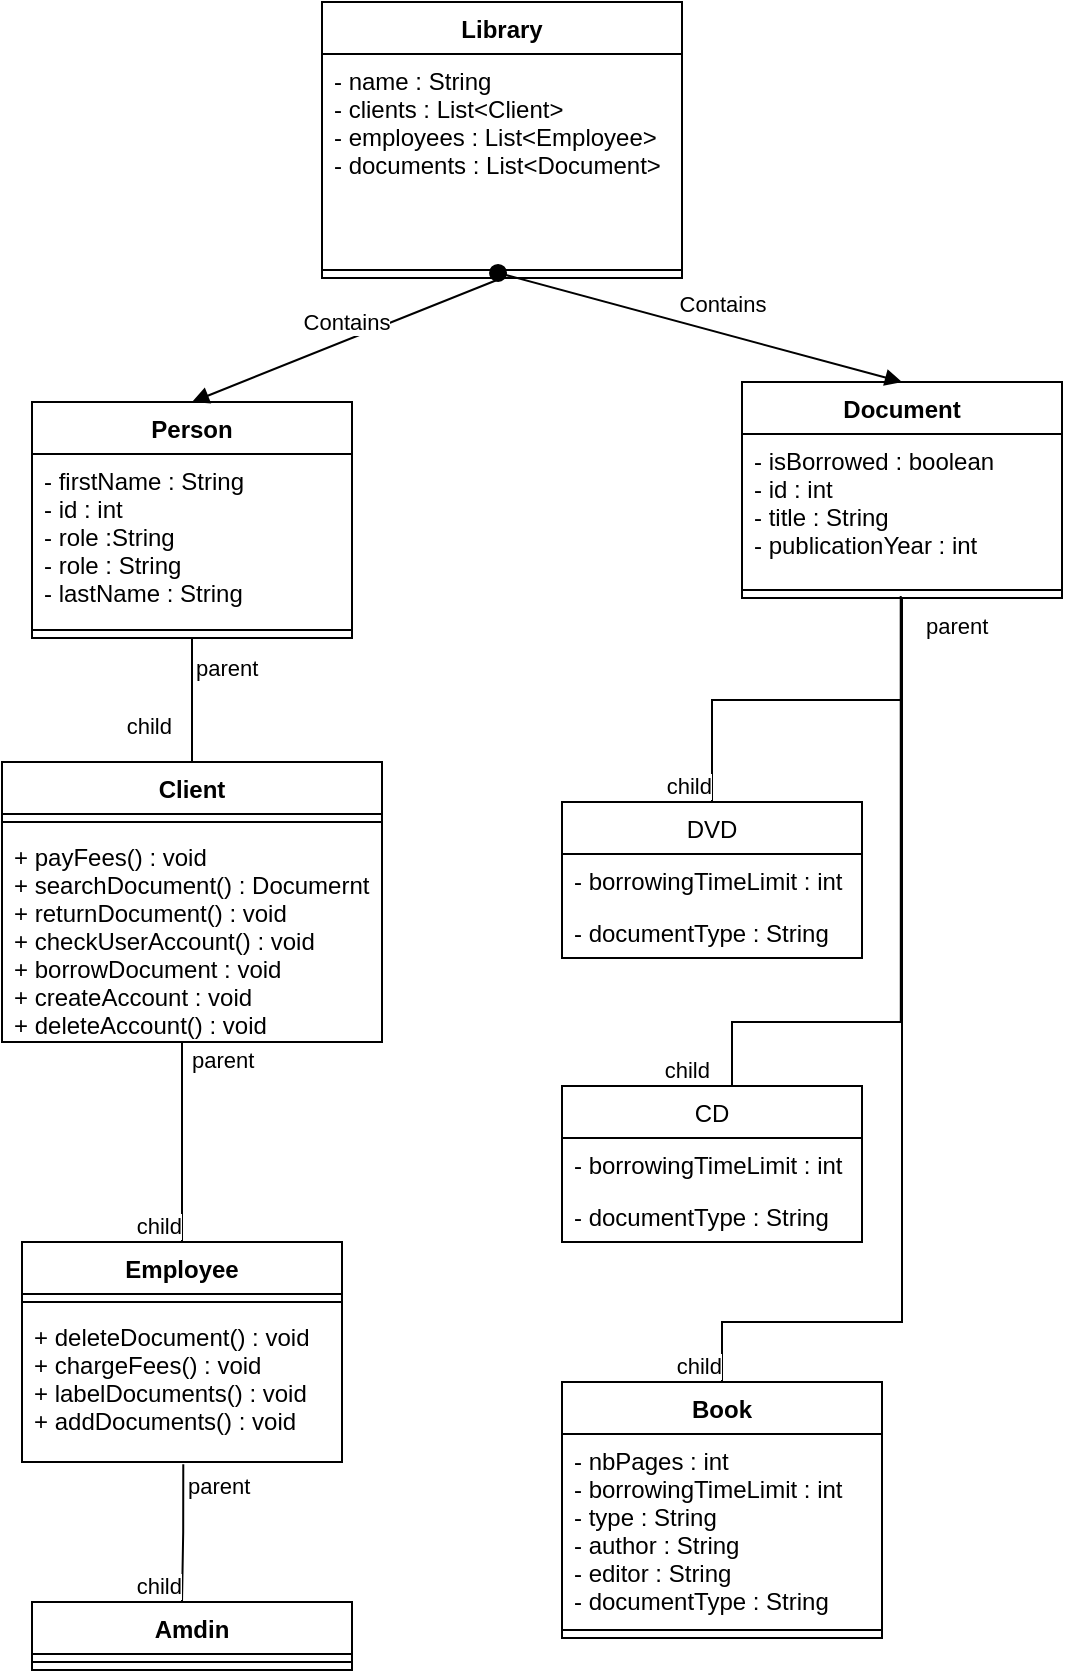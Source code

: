 <mxfile version="16.5.6" type="device"><diagram name="Page-1" id="b5b7bab2-c9e2-2cf4-8b2a-24fd1a2a6d21"><mxGraphModel dx="833" dy="470" grid="1" gridSize="10" guides="1" tooltips="1" connect="1" arrows="1" fold="1" page="1" pageScale="1" pageWidth="827" pageHeight="1169" background="#ffffff" math="0" shadow="0"><root><mxCell id="0"/><mxCell id="1" parent="0"/><mxCell id="Tir8q_oSiFbwym3I9_Gf-5" value="Person" style="swimlane;fontStyle=1;align=center;verticalAlign=top;childLayout=stackLayout;horizontal=1;startSize=26;horizontalStack=0;resizeParent=1;resizeParentMax=0;resizeLast=0;collapsible=1;marginBottom=0;" vertex="1" parent="1"><mxGeometry x="195" y="300" width="160" height="118" as="geometry"/></mxCell><mxCell id="Tir8q_oSiFbwym3I9_Gf-6" value="- firstName : String&#10;- id : int&#10;- role :String&#10;- role : String&#10;- lastName : String" style="text;strokeColor=none;fillColor=none;align=left;verticalAlign=top;spacingLeft=4;spacingRight=4;overflow=hidden;rotatable=0;points=[[0,0.5],[1,0.5]];portConstraint=eastwest;" vertex="1" parent="Tir8q_oSiFbwym3I9_Gf-5"><mxGeometry y="26" width="160" height="84" as="geometry"/></mxCell><mxCell id="Tir8q_oSiFbwym3I9_Gf-7" value="" style="line;strokeWidth=1;fillColor=none;align=left;verticalAlign=middle;spacingTop=-1;spacingLeft=3;spacingRight=3;rotatable=0;labelPosition=right;points=[];portConstraint=eastwest;" vertex="1" parent="Tir8q_oSiFbwym3I9_Gf-5"><mxGeometry y="110" width="160" height="8" as="geometry"/></mxCell><mxCell id="Tir8q_oSiFbwym3I9_Gf-9" value="Client" style="swimlane;fontStyle=1;align=center;verticalAlign=top;childLayout=stackLayout;horizontal=1;startSize=26;horizontalStack=0;resizeParent=1;resizeParentMax=0;resizeLast=0;collapsible=1;marginBottom=0;" vertex="1" parent="1"><mxGeometry x="180" y="480" width="190" height="140" as="geometry"/></mxCell><mxCell id="Tir8q_oSiFbwym3I9_Gf-11" value="" style="line;strokeWidth=1;fillColor=none;align=left;verticalAlign=middle;spacingTop=-1;spacingLeft=3;spacingRight=3;rotatable=0;labelPosition=right;points=[];portConstraint=eastwest;" vertex="1" parent="Tir8q_oSiFbwym3I9_Gf-9"><mxGeometry y="26" width="190" height="8" as="geometry"/></mxCell><mxCell id="Tir8q_oSiFbwym3I9_Gf-12" value="+ payFees() : void&#10;+ searchDocument() : Documernt&#10;+ returnDocument() : void&#10;+ checkUserAccount() : void&#10;+ borrowDocument : void&#10;+ createAccount : void&#10;+ deleteAccount() : void" style="text;strokeColor=none;fillColor=none;align=left;verticalAlign=top;spacingLeft=4;spacingRight=4;overflow=hidden;rotatable=0;points=[[0,0.5],[1,0.5]];portConstraint=eastwest;" vertex="1" parent="Tir8q_oSiFbwym3I9_Gf-9"><mxGeometry y="34" width="190" height="106" as="geometry"/></mxCell><mxCell id="Tir8q_oSiFbwym3I9_Gf-13" value="Employee" style="swimlane;fontStyle=1;align=center;verticalAlign=top;childLayout=stackLayout;horizontal=1;startSize=26;horizontalStack=0;resizeParent=1;resizeParentMax=0;resizeLast=0;collapsible=1;marginBottom=0;" vertex="1" parent="1"><mxGeometry x="190" y="720" width="160" height="110" as="geometry"/></mxCell><mxCell id="Tir8q_oSiFbwym3I9_Gf-15" value="" style="line;strokeWidth=1;fillColor=none;align=left;verticalAlign=middle;spacingTop=-1;spacingLeft=3;spacingRight=3;rotatable=0;labelPosition=right;points=[];portConstraint=eastwest;" vertex="1" parent="Tir8q_oSiFbwym3I9_Gf-13"><mxGeometry y="26" width="160" height="8" as="geometry"/></mxCell><mxCell id="Tir8q_oSiFbwym3I9_Gf-16" value="+ deleteDocument() : void&#10;+ chargeFees() : void&#10;+ labelDocuments() : void&#10;+ addDocuments() : void&#10;" style="text;strokeColor=none;fillColor=none;align=left;verticalAlign=top;spacingLeft=4;spacingRight=4;overflow=hidden;rotatable=0;points=[[0,0.5],[1,0.5]];portConstraint=eastwest;" vertex="1" parent="Tir8q_oSiFbwym3I9_Gf-13"><mxGeometry y="34" width="160" height="76" as="geometry"/></mxCell><mxCell id="Tir8q_oSiFbwym3I9_Gf-17" value="Amdin" style="swimlane;fontStyle=1;align=center;verticalAlign=top;childLayout=stackLayout;horizontal=1;startSize=26;horizontalStack=0;resizeParent=1;resizeParentMax=0;resizeLast=0;collapsible=1;marginBottom=0;" vertex="1" parent="1"><mxGeometry x="195" y="900" width="160" height="34" as="geometry"/></mxCell><mxCell id="Tir8q_oSiFbwym3I9_Gf-19" value="" style="line;strokeWidth=1;fillColor=none;align=left;verticalAlign=middle;spacingTop=-1;spacingLeft=3;spacingRight=3;rotatable=0;labelPosition=right;points=[];portConstraint=eastwest;" vertex="1" parent="Tir8q_oSiFbwym3I9_Gf-17"><mxGeometry y="26" width="160" height="8" as="geometry"/></mxCell><mxCell id="Tir8q_oSiFbwym3I9_Gf-21" value="" style="endArrow=none;html=1;edgeStyle=orthogonalEdgeStyle;rounded=0;exitX=0.5;exitY=1;exitDx=0;exitDy=0;entryX=0.5;entryY=0;entryDx=0;entryDy=0;" edge="1" parent="1" source="Tir8q_oSiFbwym3I9_Gf-5" target="Tir8q_oSiFbwym3I9_Gf-9"><mxGeometry relative="1" as="geometry"><mxPoint x="275.48" y="404.546" as="sourcePoint"/><mxPoint x="820" y="650" as="targetPoint"/></mxGeometry></mxCell><mxCell id="Tir8q_oSiFbwym3I9_Gf-22" value="parent" style="edgeLabel;resizable=0;html=1;align=left;verticalAlign=bottom;" connectable="0" vertex="1" parent="Tir8q_oSiFbwym3I9_Gf-21"><mxGeometry x="-1" relative="1" as="geometry"><mxPoint y="23" as="offset"/></mxGeometry></mxCell><mxCell id="Tir8q_oSiFbwym3I9_Gf-23" value="child" style="edgeLabel;resizable=0;html=1;align=right;verticalAlign=bottom;rotation=0;" connectable="0" vertex="1" parent="Tir8q_oSiFbwym3I9_Gf-21"><mxGeometry x="1" relative="1" as="geometry"><mxPoint x="-10" y="-10" as="offset"/></mxGeometry></mxCell><mxCell id="Tir8q_oSiFbwym3I9_Gf-39" value="" style="endArrow=none;html=1;edgeStyle=orthogonalEdgeStyle;rounded=0;entryX=0.5;entryY=0;entryDx=0;entryDy=0;" edge="1" parent="1" source="Tir8q_oSiFbwym3I9_Gf-12" target="Tir8q_oSiFbwym3I9_Gf-13"><mxGeometry relative="1" as="geometry"><mxPoint x="500" y="540" as="sourcePoint"/><mxPoint x="660" y="540" as="targetPoint"/><Array as="points"><mxPoint x="270" y="660"/><mxPoint x="270" y="660"/></Array></mxGeometry></mxCell><mxCell id="Tir8q_oSiFbwym3I9_Gf-40" value="parent" style="edgeLabel;resizable=0;html=1;align=left;verticalAlign=bottom;" connectable="0" vertex="1" parent="Tir8q_oSiFbwym3I9_Gf-39"><mxGeometry x="-1" relative="1" as="geometry"><mxPoint x="3" y="17" as="offset"/></mxGeometry></mxCell><mxCell id="Tir8q_oSiFbwym3I9_Gf-41" value="child" style="edgeLabel;resizable=0;html=1;align=right;verticalAlign=bottom;" connectable="0" vertex="1" parent="Tir8q_oSiFbwym3I9_Gf-39"><mxGeometry x="1" relative="1" as="geometry"/></mxCell><mxCell id="Tir8q_oSiFbwym3I9_Gf-42" value="" style="endArrow=none;html=1;edgeStyle=orthogonalEdgeStyle;rounded=0;exitX=0.504;exitY=1.015;exitDx=0;exitDy=0;exitPerimeter=0;entryX=0.5;entryY=0;entryDx=0;entryDy=0;" edge="1" parent="1" source="Tir8q_oSiFbwym3I9_Gf-16" target="Tir8q_oSiFbwym3I9_Gf-17"><mxGeometry relative="1" as="geometry"><mxPoint x="240" y="850" as="sourcePoint"/><mxPoint x="400" y="850" as="targetPoint"/><Array as="points"><mxPoint x="271" y="865"/><mxPoint x="270" y="865"/></Array></mxGeometry></mxCell><mxCell id="Tir8q_oSiFbwym3I9_Gf-43" value="parent" style="edgeLabel;resizable=0;html=1;align=left;verticalAlign=bottom;" connectable="0" vertex="1" parent="Tir8q_oSiFbwym3I9_Gf-42"><mxGeometry x="-1" relative="1" as="geometry"><mxPoint y="19" as="offset"/></mxGeometry></mxCell><mxCell id="Tir8q_oSiFbwym3I9_Gf-44" value="child" style="edgeLabel;resizable=0;html=1;align=right;verticalAlign=bottom;" connectable="0" vertex="1" parent="Tir8q_oSiFbwym3I9_Gf-42"><mxGeometry x="1" relative="1" as="geometry"><mxPoint x="-5" as="offset"/></mxGeometry></mxCell><mxCell id="Tir8q_oSiFbwym3I9_Gf-45" value="Document" style="swimlane;fontStyle=1;align=center;verticalAlign=top;childLayout=stackLayout;horizontal=1;startSize=26;horizontalStack=0;resizeParent=1;resizeParentMax=0;resizeLast=0;collapsible=1;marginBottom=0;" vertex="1" parent="1"><mxGeometry x="550" y="290" width="160" height="108" as="geometry"/></mxCell><mxCell id="Tir8q_oSiFbwym3I9_Gf-46" value="- isBorrowed : boolean&#10;- id : int&#10;- title : String&#10;- publicationYear : int" style="text;strokeColor=none;fillColor=none;align=left;verticalAlign=top;spacingLeft=4;spacingRight=4;overflow=hidden;rotatable=0;points=[[0,0.5],[1,0.5]];portConstraint=eastwest;" vertex="1" parent="Tir8q_oSiFbwym3I9_Gf-45"><mxGeometry y="26" width="160" height="74" as="geometry"/></mxCell><mxCell id="Tir8q_oSiFbwym3I9_Gf-47" value="" style="line;strokeWidth=1;fillColor=none;align=left;verticalAlign=middle;spacingTop=-1;spacingLeft=3;spacingRight=3;rotatable=0;labelPosition=right;points=[];portConstraint=eastwest;" vertex="1" parent="Tir8q_oSiFbwym3I9_Gf-45"><mxGeometry y="100" width="160" height="8" as="geometry"/></mxCell><mxCell id="Tir8q_oSiFbwym3I9_Gf-53" value="DVD" style="swimlane;fontStyle=0;childLayout=stackLayout;horizontal=1;startSize=26;fillColor=none;horizontalStack=0;resizeParent=1;resizeParentMax=0;resizeLast=0;collapsible=1;marginBottom=0;" vertex="1" parent="1"><mxGeometry x="460" y="500" width="150" height="78" as="geometry"/></mxCell><mxCell id="Tir8q_oSiFbwym3I9_Gf-54" value="- borrowingTimeLimit : int" style="text;strokeColor=none;fillColor=none;align=left;verticalAlign=top;spacingLeft=4;spacingRight=4;overflow=hidden;rotatable=0;points=[[0,0.5],[1,0.5]];portConstraint=eastwest;" vertex="1" parent="Tir8q_oSiFbwym3I9_Gf-53"><mxGeometry y="26" width="150" height="26" as="geometry"/></mxCell><mxCell id="Tir8q_oSiFbwym3I9_Gf-55" value="- documentType : String" style="text;strokeColor=none;fillColor=none;align=left;verticalAlign=top;spacingLeft=4;spacingRight=4;overflow=hidden;rotatable=0;points=[[0,0.5],[1,0.5]];portConstraint=eastwest;" vertex="1" parent="Tir8q_oSiFbwym3I9_Gf-53"><mxGeometry y="52" width="150" height="26" as="geometry"/></mxCell><mxCell id="Tir8q_oSiFbwym3I9_Gf-57" value="CD" style="swimlane;fontStyle=0;childLayout=stackLayout;horizontal=1;startSize=26;fillColor=none;horizontalStack=0;resizeParent=1;resizeParentMax=0;resizeLast=0;collapsible=1;marginBottom=0;" vertex="1" parent="1"><mxGeometry x="460" y="642" width="150" height="78" as="geometry"/></mxCell><mxCell id="Tir8q_oSiFbwym3I9_Gf-58" value="- borrowingTimeLimit : int" style="text;strokeColor=none;fillColor=none;align=left;verticalAlign=top;spacingLeft=4;spacingRight=4;overflow=hidden;rotatable=0;points=[[0,0.5],[1,0.5]];portConstraint=eastwest;" vertex="1" parent="Tir8q_oSiFbwym3I9_Gf-57"><mxGeometry y="26" width="150" height="26" as="geometry"/></mxCell><mxCell id="Tir8q_oSiFbwym3I9_Gf-59" value="- documentType : String" style="text;strokeColor=none;fillColor=none;align=left;verticalAlign=top;spacingLeft=4;spacingRight=4;overflow=hidden;rotatable=0;points=[[0,0.5],[1,0.5]];portConstraint=eastwest;" vertex="1" parent="Tir8q_oSiFbwym3I9_Gf-57"><mxGeometry y="52" width="150" height="26" as="geometry"/></mxCell><mxCell id="Tir8q_oSiFbwym3I9_Gf-63" value="Book" style="swimlane;fontStyle=1;align=center;verticalAlign=top;childLayout=stackLayout;horizontal=1;startSize=26;horizontalStack=0;resizeParent=1;resizeParentMax=0;resizeLast=0;collapsible=1;marginBottom=0;" vertex="1" parent="1"><mxGeometry x="460" y="790" width="160" height="128" as="geometry"/></mxCell><mxCell id="Tir8q_oSiFbwym3I9_Gf-64" value="- nbPages : int&#10;- borrowingTimeLimit : int&#10;- type : String&#10;- author : String&#10;- editor : String&#10;- documentType : String" style="text;strokeColor=none;fillColor=none;align=left;verticalAlign=top;spacingLeft=4;spacingRight=4;overflow=hidden;rotatable=0;points=[[0,0.5],[1,0.5]];portConstraint=eastwest;" vertex="1" parent="Tir8q_oSiFbwym3I9_Gf-63"><mxGeometry y="26" width="160" height="94" as="geometry"/></mxCell><mxCell id="Tir8q_oSiFbwym3I9_Gf-65" value="" style="line;strokeWidth=1;fillColor=none;align=left;verticalAlign=middle;spacingTop=-1;spacingLeft=3;spacingRight=3;rotatable=0;labelPosition=right;points=[];portConstraint=eastwest;" vertex="1" parent="Tir8q_oSiFbwym3I9_Gf-63"><mxGeometry y="120" width="160" height="8" as="geometry"/></mxCell><mxCell id="Tir8q_oSiFbwym3I9_Gf-67" value="" style="endArrow=none;html=1;edgeStyle=orthogonalEdgeStyle;rounded=0;entryX=0.5;entryY=0;entryDx=0;entryDy=0;exitX=0.5;exitY=1;exitDx=0;exitDy=0;" edge="1" parent="1" source="Tir8q_oSiFbwym3I9_Gf-45" target="Tir8q_oSiFbwym3I9_Gf-53"><mxGeometry relative="1" as="geometry"><mxPoint x="340" y="740" as="sourcePoint"/><mxPoint x="500" y="740" as="targetPoint"/></mxGeometry></mxCell><mxCell id="Tir8q_oSiFbwym3I9_Gf-69" value="child" style="edgeLabel;resizable=0;html=1;align=right;verticalAlign=bottom;" connectable="0" vertex="1" parent="Tir8q_oSiFbwym3I9_Gf-67"><mxGeometry x="1" relative="1" as="geometry"/></mxCell><mxCell id="Tir8q_oSiFbwym3I9_Gf-71" value="" style="endArrow=none;html=1;edgeStyle=orthogonalEdgeStyle;rounded=0;entryX=0.5;entryY=0;entryDx=0;entryDy=0;exitX=0.496;exitY=0.879;exitDx=0;exitDy=0;exitPerimeter=0;" edge="1" parent="1" source="Tir8q_oSiFbwym3I9_Gf-47" target="Tir8q_oSiFbwym3I9_Gf-57"><mxGeometry relative="1" as="geometry"><mxPoint x="340" y="740" as="sourcePoint"/><mxPoint x="500" y="740" as="targetPoint"/><Array as="points"><mxPoint x="629" y="610"/><mxPoint x="545" y="610"/><mxPoint x="545" y="642"/></Array></mxGeometry></mxCell><mxCell id="Tir8q_oSiFbwym3I9_Gf-73" value="child" style="edgeLabel;resizable=0;html=1;align=right;verticalAlign=bottom;" connectable="0" vertex="1" parent="Tir8q_oSiFbwym3I9_Gf-71"><mxGeometry x="1" relative="1" as="geometry"/></mxCell><mxCell id="Tir8q_oSiFbwym3I9_Gf-74" value="" style="endArrow=none;html=1;edgeStyle=orthogonalEdgeStyle;rounded=0;entryX=0.5;entryY=0;entryDx=0;entryDy=0;exitX=0.5;exitY=1;exitDx=0;exitDy=0;" edge="1" parent="1" source="Tir8q_oSiFbwym3I9_Gf-45" target="Tir8q_oSiFbwym3I9_Gf-63"><mxGeometry relative="1" as="geometry"><mxPoint x="350" y="710" as="sourcePoint"/><mxPoint x="510" y="710" as="targetPoint"/><Array as="points"><mxPoint x="630" y="760"/><mxPoint x="540" y="760"/></Array></mxGeometry></mxCell><mxCell id="Tir8q_oSiFbwym3I9_Gf-75" value="parent" style="edgeLabel;resizable=0;html=1;align=left;verticalAlign=bottom;" connectable="0" vertex="1" parent="Tir8q_oSiFbwym3I9_Gf-74"><mxGeometry x="-1" relative="1" as="geometry"><mxPoint x="10" y="22" as="offset"/></mxGeometry></mxCell><mxCell id="Tir8q_oSiFbwym3I9_Gf-76" value="child" style="edgeLabel;resizable=0;html=1;align=right;verticalAlign=bottom;" connectable="0" vertex="1" parent="Tir8q_oSiFbwym3I9_Gf-74"><mxGeometry x="1" relative="1" as="geometry"/></mxCell><mxCell id="Tir8q_oSiFbwym3I9_Gf-77" value="Library" style="swimlane;fontStyle=1;align=center;verticalAlign=top;childLayout=stackLayout;horizontal=1;startSize=26;horizontalStack=0;resizeParent=1;resizeParentMax=0;resizeLast=0;collapsible=1;marginBottom=0;" vertex="1" parent="1"><mxGeometry x="340" y="100" width="180" height="138" as="geometry"/></mxCell><mxCell id="Tir8q_oSiFbwym3I9_Gf-78" value="- name : String&#10;- clients : List&lt;Client&gt;&#10;- employees : List&lt;Employee&gt;&#10;- documents : List&lt;Document&gt;" style="text;strokeColor=none;fillColor=none;align=left;verticalAlign=top;spacingLeft=4;spacingRight=4;overflow=hidden;rotatable=0;points=[[0,0.5],[1,0.5]];portConstraint=eastwest;" vertex="1" parent="Tir8q_oSiFbwym3I9_Gf-77"><mxGeometry y="26" width="180" height="104" as="geometry"/></mxCell><mxCell id="Tir8q_oSiFbwym3I9_Gf-79" value="" style="line;strokeWidth=1;fillColor=none;align=left;verticalAlign=middle;spacingTop=-1;spacingLeft=3;spacingRight=3;rotatable=0;labelPosition=right;points=[];portConstraint=eastwest;" vertex="1" parent="Tir8q_oSiFbwym3I9_Gf-77"><mxGeometry y="130" width="180" height="8" as="geometry"/></mxCell><mxCell id="Tir8q_oSiFbwym3I9_Gf-85" value="Contains" style="html=1;verticalAlign=bottom;endArrow=block;rounded=0;entryX=0.5;entryY=0;entryDx=0;entryDy=0;exitX=0.5;exitY=1;exitDx=0;exitDy=0;" edge="1" parent="1" source="Tir8q_oSiFbwym3I9_Gf-77" target="Tir8q_oSiFbwym3I9_Gf-5"><mxGeometry width="80" relative="1" as="geometry"><mxPoint x="380" y="290" as="sourcePoint"/><mxPoint x="460" y="290" as="targetPoint"/></mxGeometry></mxCell><mxCell id="Tir8q_oSiFbwym3I9_Gf-86" value="Contains" style="html=1;verticalAlign=bottom;startArrow=oval;startFill=1;endArrow=block;startSize=8;rounded=0;exitX=0.489;exitY=0.68;exitDx=0;exitDy=0;exitPerimeter=0;entryX=0.5;entryY=0;entryDx=0;entryDy=0;" edge="1" parent="1" source="Tir8q_oSiFbwym3I9_Gf-79" target="Tir8q_oSiFbwym3I9_Gf-45"><mxGeometry x="0.095" y="5" width="60" relative="1" as="geometry"><mxPoint x="390" y="290" as="sourcePoint"/><mxPoint x="450" y="290" as="targetPoint"/><mxPoint as="offset"/></mxGeometry></mxCell></root></mxGraphModel></diagram></mxfile>